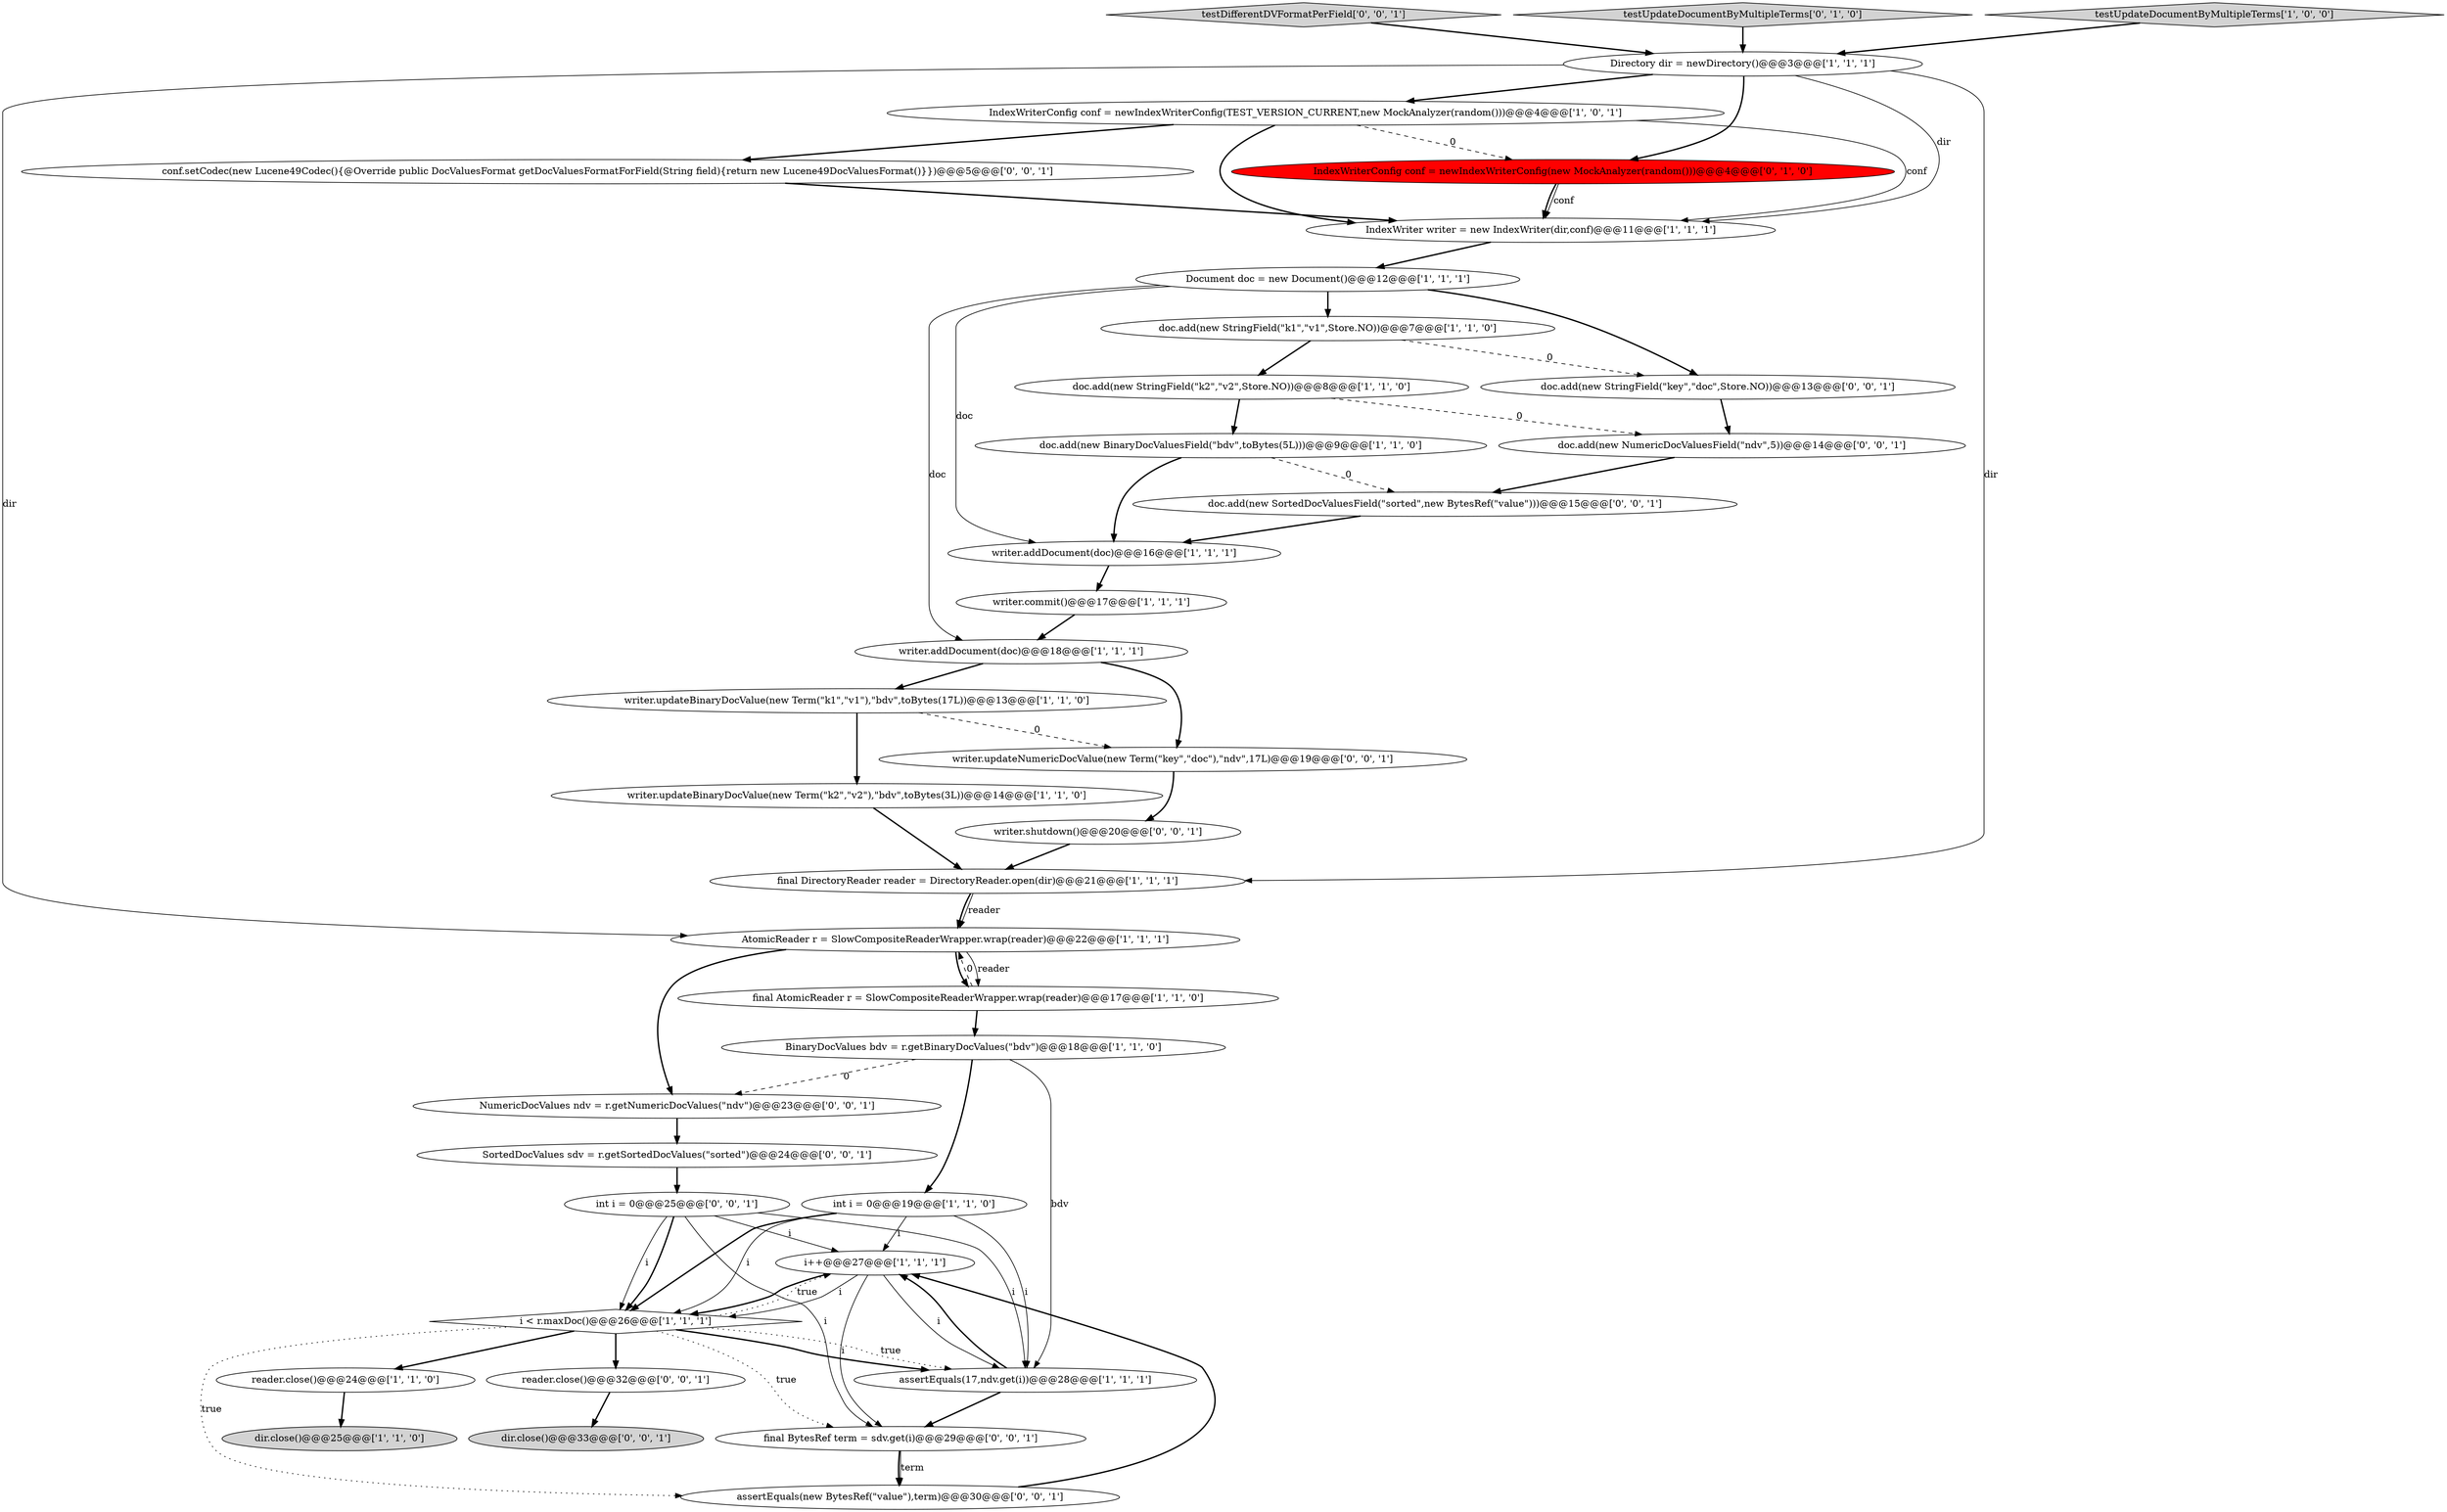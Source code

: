 digraph {
11 [style = filled, label = "writer.updateBinaryDocValue(new Term(\"k1\",\"v1\"),\"bdv\",toBytes(17L))@@@13@@@['1', '1', '0']", fillcolor = white, shape = ellipse image = "AAA0AAABBB1BBB"];
18 [style = filled, label = "i++@@@27@@@['1', '1', '1']", fillcolor = white, shape = ellipse image = "AAA0AAABBB1BBB"];
24 [style = filled, label = "IndexWriterConfig conf = newIndexWriterConfig(new MockAnalyzer(random()))@@@4@@@['0', '1', '0']", fillcolor = red, shape = ellipse image = "AAA1AAABBB2BBB"];
38 [style = filled, label = "testDifferentDVFormatPerField['0', '0', '1']", fillcolor = lightgray, shape = diamond image = "AAA0AAABBB3BBB"];
33 [style = filled, label = "dir.close()@@@33@@@['0', '0', '1']", fillcolor = lightgray, shape = ellipse image = "AAA0AAABBB3BBB"];
19 [style = filled, label = "Document doc = new Document()@@@12@@@['1', '1', '1']", fillcolor = white, shape = ellipse image = "AAA0AAABBB1BBB"];
6 [style = filled, label = "writer.commit()@@@17@@@['1', '1', '1']", fillcolor = white, shape = ellipse image = "AAA0AAABBB1BBB"];
0 [style = filled, label = "doc.add(new StringField(\"k1\",\"v1\",Store.NO))@@@7@@@['1', '1', '0']", fillcolor = white, shape = ellipse image = "AAA0AAABBB1BBB"];
3 [style = filled, label = "writer.updateBinaryDocValue(new Term(\"k2\",\"v2\"),\"bdv\",toBytes(3L))@@@14@@@['1', '1', '0']", fillcolor = white, shape = ellipse image = "AAA0AAABBB1BBB"];
22 [style = filled, label = "writer.addDocument(doc)@@@18@@@['1', '1', '1']", fillcolor = white, shape = ellipse image = "AAA0AAABBB1BBB"];
30 [style = filled, label = "doc.add(new NumericDocValuesField(\"ndv\",5))@@@14@@@['0', '0', '1']", fillcolor = white, shape = ellipse image = "AAA0AAABBB3BBB"];
27 [style = filled, label = "NumericDocValues ndv = r.getNumericDocValues(\"ndv\")@@@23@@@['0', '0', '1']", fillcolor = white, shape = ellipse image = "AAA0AAABBB3BBB"];
28 [style = filled, label = "writer.shutdown()@@@20@@@['0', '0', '1']", fillcolor = white, shape = ellipse image = "AAA0AAABBB3BBB"];
7 [style = filled, label = "i < r.maxDoc()@@@26@@@['1', '1', '1']", fillcolor = white, shape = diamond image = "AAA0AAABBB1BBB"];
5 [style = filled, label = "doc.add(new StringField(\"k2\",\"v2\",Store.NO))@@@8@@@['1', '1', '0']", fillcolor = white, shape = ellipse image = "AAA0AAABBB1BBB"];
14 [style = filled, label = "AtomicReader r = SlowCompositeReaderWrapper.wrap(reader)@@@22@@@['1', '1', '1']", fillcolor = white, shape = ellipse image = "AAA0AAABBB1BBB"];
35 [style = filled, label = "int i = 0@@@25@@@['0', '0', '1']", fillcolor = white, shape = ellipse image = "AAA0AAABBB3BBB"];
37 [style = filled, label = "final BytesRef term = sdv.get(i)@@@29@@@['0', '0', '1']", fillcolor = white, shape = ellipse image = "AAA0AAABBB3BBB"];
26 [style = filled, label = "reader.close()@@@32@@@['0', '0', '1']", fillcolor = white, shape = ellipse image = "AAA0AAABBB3BBB"];
9 [style = filled, label = "final DirectoryReader reader = DirectoryReader.open(dir)@@@21@@@['1', '1', '1']", fillcolor = white, shape = ellipse image = "AAA0AAABBB1BBB"];
23 [style = filled, label = "testUpdateDocumentByMultipleTerms['0', '1', '0']", fillcolor = lightgray, shape = diamond image = "AAA0AAABBB2BBB"];
4 [style = filled, label = "dir.close()@@@25@@@['1', '1', '0']", fillcolor = lightgray, shape = ellipse image = "AAA0AAABBB1BBB"];
29 [style = filled, label = "SortedDocValues sdv = r.getSortedDocValues(\"sorted\")@@@24@@@['0', '0', '1']", fillcolor = white, shape = ellipse image = "AAA0AAABBB3BBB"];
31 [style = filled, label = "conf.setCodec(new Lucene49Codec(){@Override public DocValuesFormat getDocValuesFormatForField(String field){return new Lucene49DocValuesFormat()}})@@@5@@@['0', '0', '1']", fillcolor = white, shape = ellipse image = "AAA0AAABBB3BBB"];
8 [style = filled, label = "assertEquals(17,ndv.get(i))@@@28@@@['1', '1', '1']", fillcolor = white, shape = ellipse image = "AAA0AAABBB1BBB"];
10 [style = filled, label = "testUpdateDocumentByMultipleTerms['1', '0', '0']", fillcolor = lightgray, shape = diamond image = "AAA0AAABBB1BBB"];
25 [style = filled, label = "writer.updateNumericDocValue(new Term(\"key\",\"doc\"),\"ndv\",17L)@@@19@@@['0', '0', '1']", fillcolor = white, shape = ellipse image = "AAA0AAABBB3BBB"];
2 [style = filled, label = "doc.add(new BinaryDocValuesField(\"bdv\",toBytes(5L)))@@@9@@@['1', '1', '0']", fillcolor = white, shape = ellipse image = "AAA0AAABBB1BBB"];
15 [style = filled, label = "IndexWriterConfig conf = newIndexWriterConfig(TEST_VERSION_CURRENT,new MockAnalyzer(random()))@@@4@@@['1', '0', '1']", fillcolor = white, shape = ellipse image = "AAA0AAABBB1BBB"];
36 [style = filled, label = "doc.add(new StringField(\"key\",\"doc\",Store.NO))@@@13@@@['0', '0', '1']", fillcolor = white, shape = ellipse image = "AAA0AAABBB3BBB"];
32 [style = filled, label = "assertEquals(new BytesRef(\"value\"),term)@@@30@@@['0', '0', '1']", fillcolor = white, shape = ellipse image = "AAA0AAABBB3BBB"];
17 [style = filled, label = "int i = 0@@@19@@@['1', '1', '0']", fillcolor = white, shape = ellipse image = "AAA0AAABBB1BBB"];
34 [style = filled, label = "doc.add(new SortedDocValuesField(\"sorted\",new BytesRef(\"value\")))@@@15@@@['0', '0', '1']", fillcolor = white, shape = ellipse image = "AAA0AAABBB3BBB"];
12 [style = filled, label = "BinaryDocValues bdv = r.getBinaryDocValues(\"bdv\")@@@18@@@['1', '1', '0']", fillcolor = white, shape = ellipse image = "AAA0AAABBB1BBB"];
1 [style = filled, label = "reader.close()@@@24@@@['1', '1', '0']", fillcolor = white, shape = ellipse image = "AAA0AAABBB1BBB"];
20 [style = filled, label = "final AtomicReader r = SlowCompositeReaderWrapper.wrap(reader)@@@17@@@['1', '1', '0']", fillcolor = white, shape = ellipse image = "AAA0AAABBB1BBB"];
13 [style = filled, label = "writer.addDocument(doc)@@@16@@@['1', '1', '1']", fillcolor = white, shape = ellipse image = "AAA0AAABBB1BBB"];
21 [style = filled, label = "Directory dir = newDirectory()@@@3@@@['1', '1', '1']", fillcolor = white, shape = ellipse image = "AAA0AAABBB1BBB"];
16 [style = filled, label = "IndexWriter writer = new IndexWriter(dir,conf)@@@11@@@['1', '1', '1']", fillcolor = white, shape = ellipse image = "AAA0AAABBB1BBB"];
22->25 [style = bold, label=""];
1->4 [style = bold, label=""];
18->7 [style = solid, label="i"];
25->28 [style = bold, label=""];
7->1 [style = bold, label=""];
35->37 [style = solid, label="i"];
35->7 [style = solid, label="i"];
6->22 [style = bold, label=""];
31->16 [style = bold, label=""];
8->18 [style = bold, label=""];
21->15 [style = bold, label=""];
18->37 [style = solid, label="i"];
15->24 [style = dashed, label="0"];
12->17 [style = bold, label=""];
34->13 [style = bold, label=""];
19->22 [style = solid, label="doc"];
28->9 [style = bold, label=""];
19->13 [style = solid, label="doc"];
0->36 [style = dashed, label="0"];
21->24 [style = bold, label=""];
19->36 [style = bold, label=""];
10->21 [style = bold, label=""];
30->34 [style = bold, label=""];
21->14 [style = solid, label="dir"];
17->7 [style = solid, label="i"];
17->8 [style = solid, label="i"];
16->19 [style = bold, label=""];
15->16 [style = bold, label=""];
7->8 [style = bold, label=""];
21->9 [style = solid, label="dir"];
7->37 [style = dotted, label="true"];
19->0 [style = bold, label=""];
17->18 [style = solid, label="i"];
2->13 [style = bold, label=""];
7->26 [style = bold, label=""];
12->8 [style = solid, label="bdv"];
17->7 [style = bold, label=""];
3->9 [style = bold, label=""];
24->16 [style = bold, label=""];
21->16 [style = solid, label="dir"];
36->30 [style = bold, label=""];
5->2 [style = bold, label=""];
23->21 [style = bold, label=""];
11->3 [style = bold, label=""];
15->31 [style = bold, label=""];
14->20 [style = solid, label="reader"];
35->18 [style = solid, label="i"];
5->30 [style = dashed, label="0"];
20->12 [style = bold, label=""];
12->27 [style = dashed, label="0"];
9->14 [style = solid, label="reader"];
9->14 [style = bold, label=""];
7->18 [style = dotted, label="true"];
37->32 [style = bold, label=""];
2->34 [style = dashed, label="0"];
38->21 [style = bold, label=""];
11->25 [style = dashed, label="0"];
8->37 [style = bold, label=""];
14->27 [style = bold, label=""];
29->35 [style = bold, label=""];
32->18 [style = bold, label=""];
13->6 [style = bold, label=""];
27->29 [style = bold, label=""];
18->7 [style = bold, label=""];
15->16 [style = solid, label="conf"];
35->8 [style = solid, label="i"];
24->16 [style = solid, label="conf"];
26->33 [style = bold, label=""];
7->8 [style = dotted, label="true"];
7->32 [style = dotted, label="true"];
35->7 [style = bold, label=""];
22->11 [style = bold, label=""];
20->14 [style = dashed, label="0"];
37->32 [style = solid, label="term"];
14->20 [style = bold, label=""];
0->5 [style = bold, label=""];
18->8 [style = solid, label="i"];
}
